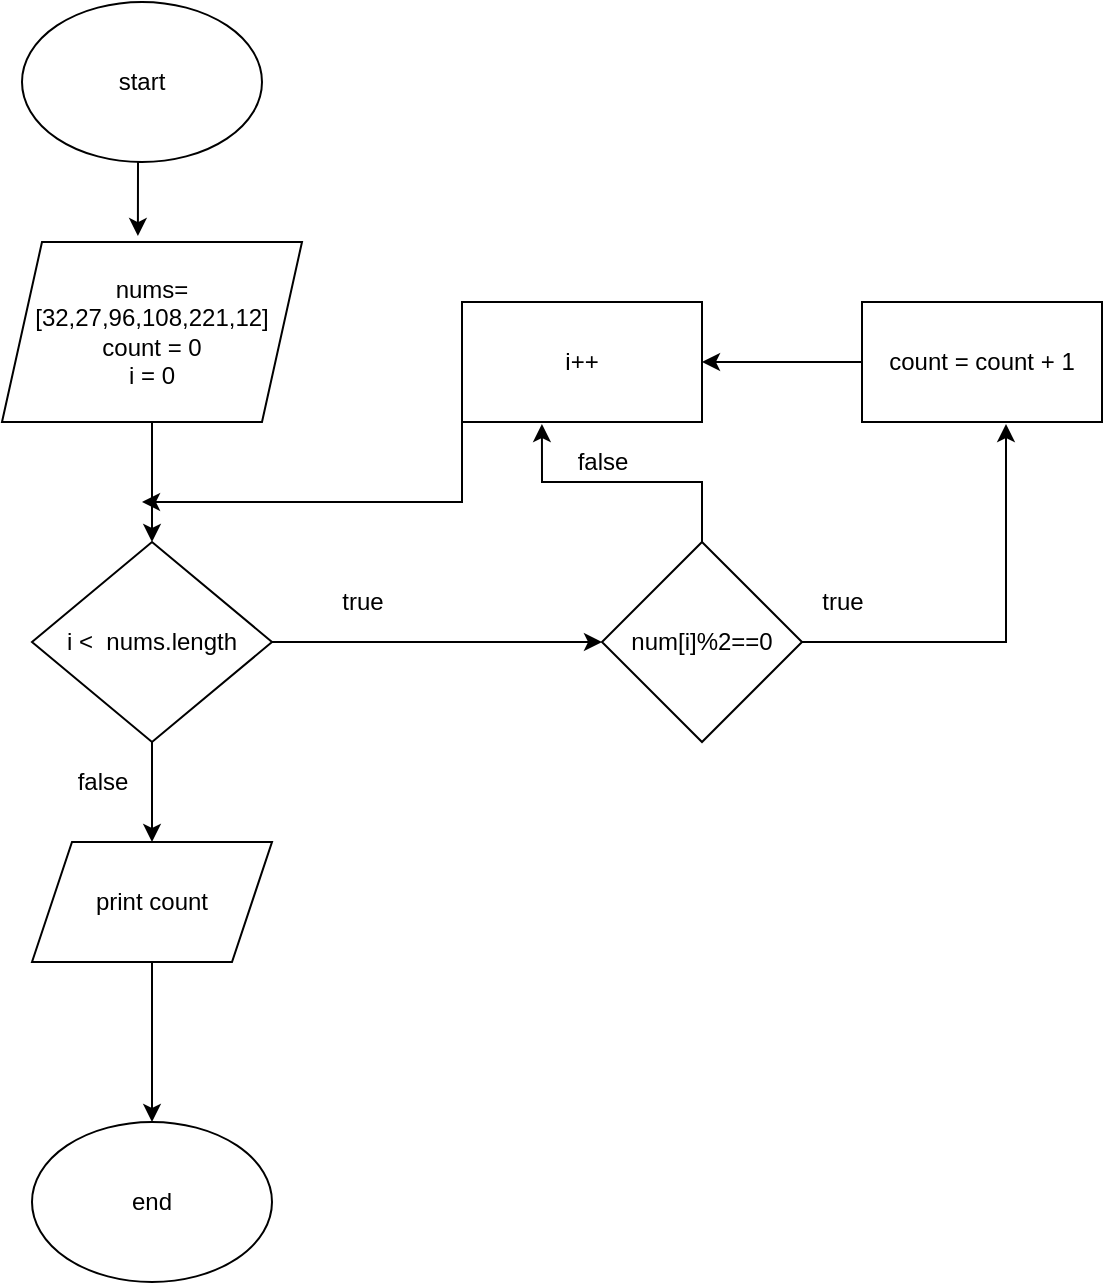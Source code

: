 <mxfile version="14.7.0" type="github">
  <diagram id="ByxdQv01FH3hduXMIimx" name="Page-1">
    <mxGraphModel dx="868" dy="450" grid="1" gridSize="10" guides="1" tooltips="1" connect="1" arrows="1" fold="1" page="1" pageScale="1" pageWidth="827" pageHeight="1169" math="0" shadow="0">
      <root>
        <mxCell id="0" />
        <mxCell id="1" parent="0" />
        <mxCell id="FeguNmkRzYxuA2Knqo-W-4" style="edgeStyle=orthogonalEdgeStyle;rounded=0;orthogonalLoop=1;jettySize=auto;html=1;exitX=0.5;exitY=1;exitDx=0;exitDy=0;entryX=0.453;entryY=-0.033;entryDx=0;entryDy=0;entryPerimeter=0;" edge="1" parent="1" source="FeguNmkRzYxuA2Knqo-W-1" target="FeguNmkRzYxuA2Knqo-W-2">
          <mxGeometry relative="1" as="geometry" />
        </mxCell>
        <mxCell id="FeguNmkRzYxuA2Knqo-W-1" value="start" style="ellipse;whiteSpace=wrap;html=1;" vertex="1" parent="1">
          <mxGeometry x="40" y="10" width="120" height="80" as="geometry" />
        </mxCell>
        <mxCell id="FeguNmkRzYxuA2Knqo-W-5" style="edgeStyle=orthogonalEdgeStyle;rounded=0;orthogonalLoop=1;jettySize=auto;html=1;exitX=0.5;exitY=1;exitDx=0;exitDy=0;entryX=0.5;entryY=0;entryDx=0;entryDy=0;" edge="1" parent="1" source="FeguNmkRzYxuA2Knqo-W-2" target="FeguNmkRzYxuA2Knqo-W-3">
          <mxGeometry relative="1" as="geometry" />
        </mxCell>
        <mxCell id="FeguNmkRzYxuA2Knqo-W-2" value="nums=[32,27,96,108,221,12]&lt;br&gt;count = 0&lt;br&gt;i = 0" style="shape=parallelogram;perimeter=parallelogramPerimeter;whiteSpace=wrap;html=1;fixedSize=1;" vertex="1" parent="1">
          <mxGeometry x="30" y="130" width="150" height="90" as="geometry" />
        </mxCell>
        <mxCell id="FeguNmkRzYxuA2Knqo-W-7" style="edgeStyle=orthogonalEdgeStyle;rounded=0;orthogonalLoop=1;jettySize=auto;html=1;entryX=0.5;entryY=0;entryDx=0;entryDy=0;" edge="1" parent="1" source="FeguNmkRzYxuA2Knqo-W-3" target="FeguNmkRzYxuA2Knqo-W-6">
          <mxGeometry relative="1" as="geometry" />
        </mxCell>
        <mxCell id="FeguNmkRzYxuA2Knqo-W-18" style="edgeStyle=orthogonalEdgeStyle;rounded=0;orthogonalLoop=1;jettySize=auto;html=1;exitX=1;exitY=0.5;exitDx=0;exitDy=0;" edge="1" parent="1" source="FeguNmkRzYxuA2Knqo-W-3">
          <mxGeometry relative="1" as="geometry">
            <mxPoint x="330" y="330" as="targetPoint" />
          </mxGeometry>
        </mxCell>
        <mxCell id="FeguNmkRzYxuA2Knqo-W-3" value="i &amp;lt;&amp;nbsp; nums.length" style="rhombus;whiteSpace=wrap;html=1;" vertex="1" parent="1">
          <mxGeometry x="45" y="280" width="120" height="100" as="geometry" />
        </mxCell>
        <mxCell id="FeguNmkRzYxuA2Knqo-W-39" style="edgeStyle=orthogonalEdgeStyle;rounded=0;orthogonalLoop=1;jettySize=auto;html=1;exitX=0.5;exitY=1;exitDx=0;exitDy=0;entryX=0.5;entryY=0;entryDx=0;entryDy=0;" edge="1" parent="1" source="FeguNmkRzYxuA2Knqo-W-6" target="FeguNmkRzYxuA2Knqo-W-37">
          <mxGeometry relative="1" as="geometry" />
        </mxCell>
        <mxCell id="FeguNmkRzYxuA2Knqo-W-6" value="print count" style="shape=parallelogram;perimeter=parallelogramPerimeter;whiteSpace=wrap;html=1;fixedSize=1;" vertex="1" parent="1">
          <mxGeometry x="45" y="430" width="120" height="60" as="geometry" />
        </mxCell>
        <mxCell id="FeguNmkRzYxuA2Knqo-W-8" value="false" style="text;html=1;align=center;verticalAlign=middle;resizable=0;points=[];autosize=1;strokeColor=none;" vertex="1" parent="1">
          <mxGeometry x="60" y="390" width="40" height="20" as="geometry" />
        </mxCell>
        <mxCell id="FeguNmkRzYxuA2Knqo-W-25" style="edgeStyle=orthogonalEdgeStyle;rounded=0;orthogonalLoop=1;jettySize=auto;html=1;entryX=0.6;entryY=1.017;entryDx=0;entryDy=0;entryPerimeter=0;" edge="1" parent="1" source="FeguNmkRzYxuA2Knqo-W-9" target="FeguNmkRzYxuA2Knqo-W-12">
          <mxGeometry relative="1" as="geometry" />
        </mxCell>
        <mxCell id="FeguNmkRzYxuA2Knqo-W-28" style="edgeStyle=orthogonalEdgeStyle;rounded=0;orthogonalLoop=1;jettySize=auto;html=1;exitX=0.5;exitY=0;exitDx=0;exitDy=0;entryX=0.333;entryY=1.017;entryDx=0;entryDy=0;entryPerimeter=0;" edge="1" parent="1" source="FeguNmkRzYxuA2Knqo-W-9" target="FeguNmkRzYxuA2Knqo-W-24">
          <mxGeometry relative="1" as="geometry" />
        </mxCell>
        <mxCell id="FeguNmkRzYxuA2Knqo-W-9" value="num[i]%2==0&lt;br&gt;" style="rhombus;whiteSpace=wrap;html=1;" vertex="1" parent="1">
          <mxGeometry x="330" y="280" width="100" height="100" as="geometry" />
        </mxCell>
        <mxCell id="FeguNmkRzYxuA2Knqo-W-27" style="edgeStyle=orthogonalEdgeStyle;rounded=0;orthogonalLoop=1;jettySize=auto;html=1;entryX=1;entryY=0.5;entryDx=0;entryDy=0;" edge="1" parent="1" source="FeguNmkRzYxuA2Knqo-W-12" target="FeguNmkRzYxuA2Knqo-W-24">
          <mxGeometry relative="1" as="geometry" />
        </mxCell>
        <mxCell id="FeguNmkRzYxuA2Knqo-W-12" value="count = count + 1&lt;br&gt;" style="rounded=0;whiteSpace=wrap;html=1;" vertex="1" parent="1">
          <mxGeometry x="460" y="160" width="120" height="60" as="geometry" />
        </mxCell>
        <mxCell id="FeguNmkRzYxuA2Knqo-W-21" value="true" style="text;html=1;align=center;verticalAlign=middle;resizable=0;points=[];autosize=1;strokeColor=none;" vertex="1" parent="1">
          <mxGeometry x="190" y="300" width="40" height="20" as="geometry" />
        </mxCell>
        <mxCell id="FeguNmkRzYxuA2Knqo-W-36" style="edgeStyle=orthogonalEdgeStyle;rounded=0;orthogonalLoop=1;jettySize=auto;html=1;exitX=0;exitY=0.75;exitDx=0;exitDy=0;" edge="1" parent="1" source="FeguNmkRzYxuA2Knqo-W-24">
          <mxGeometry relative="1" as="geometry">
            <mxPoint x="100" y="260" as="targetPoint" />
            <Array as="points">
              <mxPoint x="260" y="260" />
            </Array>
          </mxGeometry>
        </mxCell>
        <mxCell id="FeguNmkRzYxuA2Knqo-W-24" value="i++" style="rounded=0;whiteSpace=wrap;html=1;" vertex="1" parent="1">
          <mxGeometry x="260" y="160" width="120" height="60" as="geometry" />
        </mxCell>
        <mxCell id="FeguNmkRzYxuA2Knqo-W-26" value="true" style="text;html=1;align=center;verticalAlign=middle;resizable=0;points=[];autosize=1;strokeColor=none;" vertex="1" parent="1">
          <mxGeometry x="430" y="300" width="40" height="20" as="geometry" />
        </mxCell>
        <mxCell id="FeguNmkRzYxuA2Knqo-W-29" value="false" style="text;html=1;align=center;verticalAlign=middle;resizable=0;points=[];autosize=1;strokeColor=none;" vertex="1" parent="1">
          <mxGeometry x="310" y="230" width="40" height="20" as="geometry" />
        </mxCell>
        <mxCell id="FeguNmkRzYxuA2Knqo-W-37" value="end" style="ellipse;whiteSpace=wrap;html=1;" vertex="1" parent="1">
          <mxGeometry x="45" y="570" width="120" height="80" as="geometry" />
        </mxCell>
      </root>
    </mxGraphModel>
  </diagram>
</mxfile>
